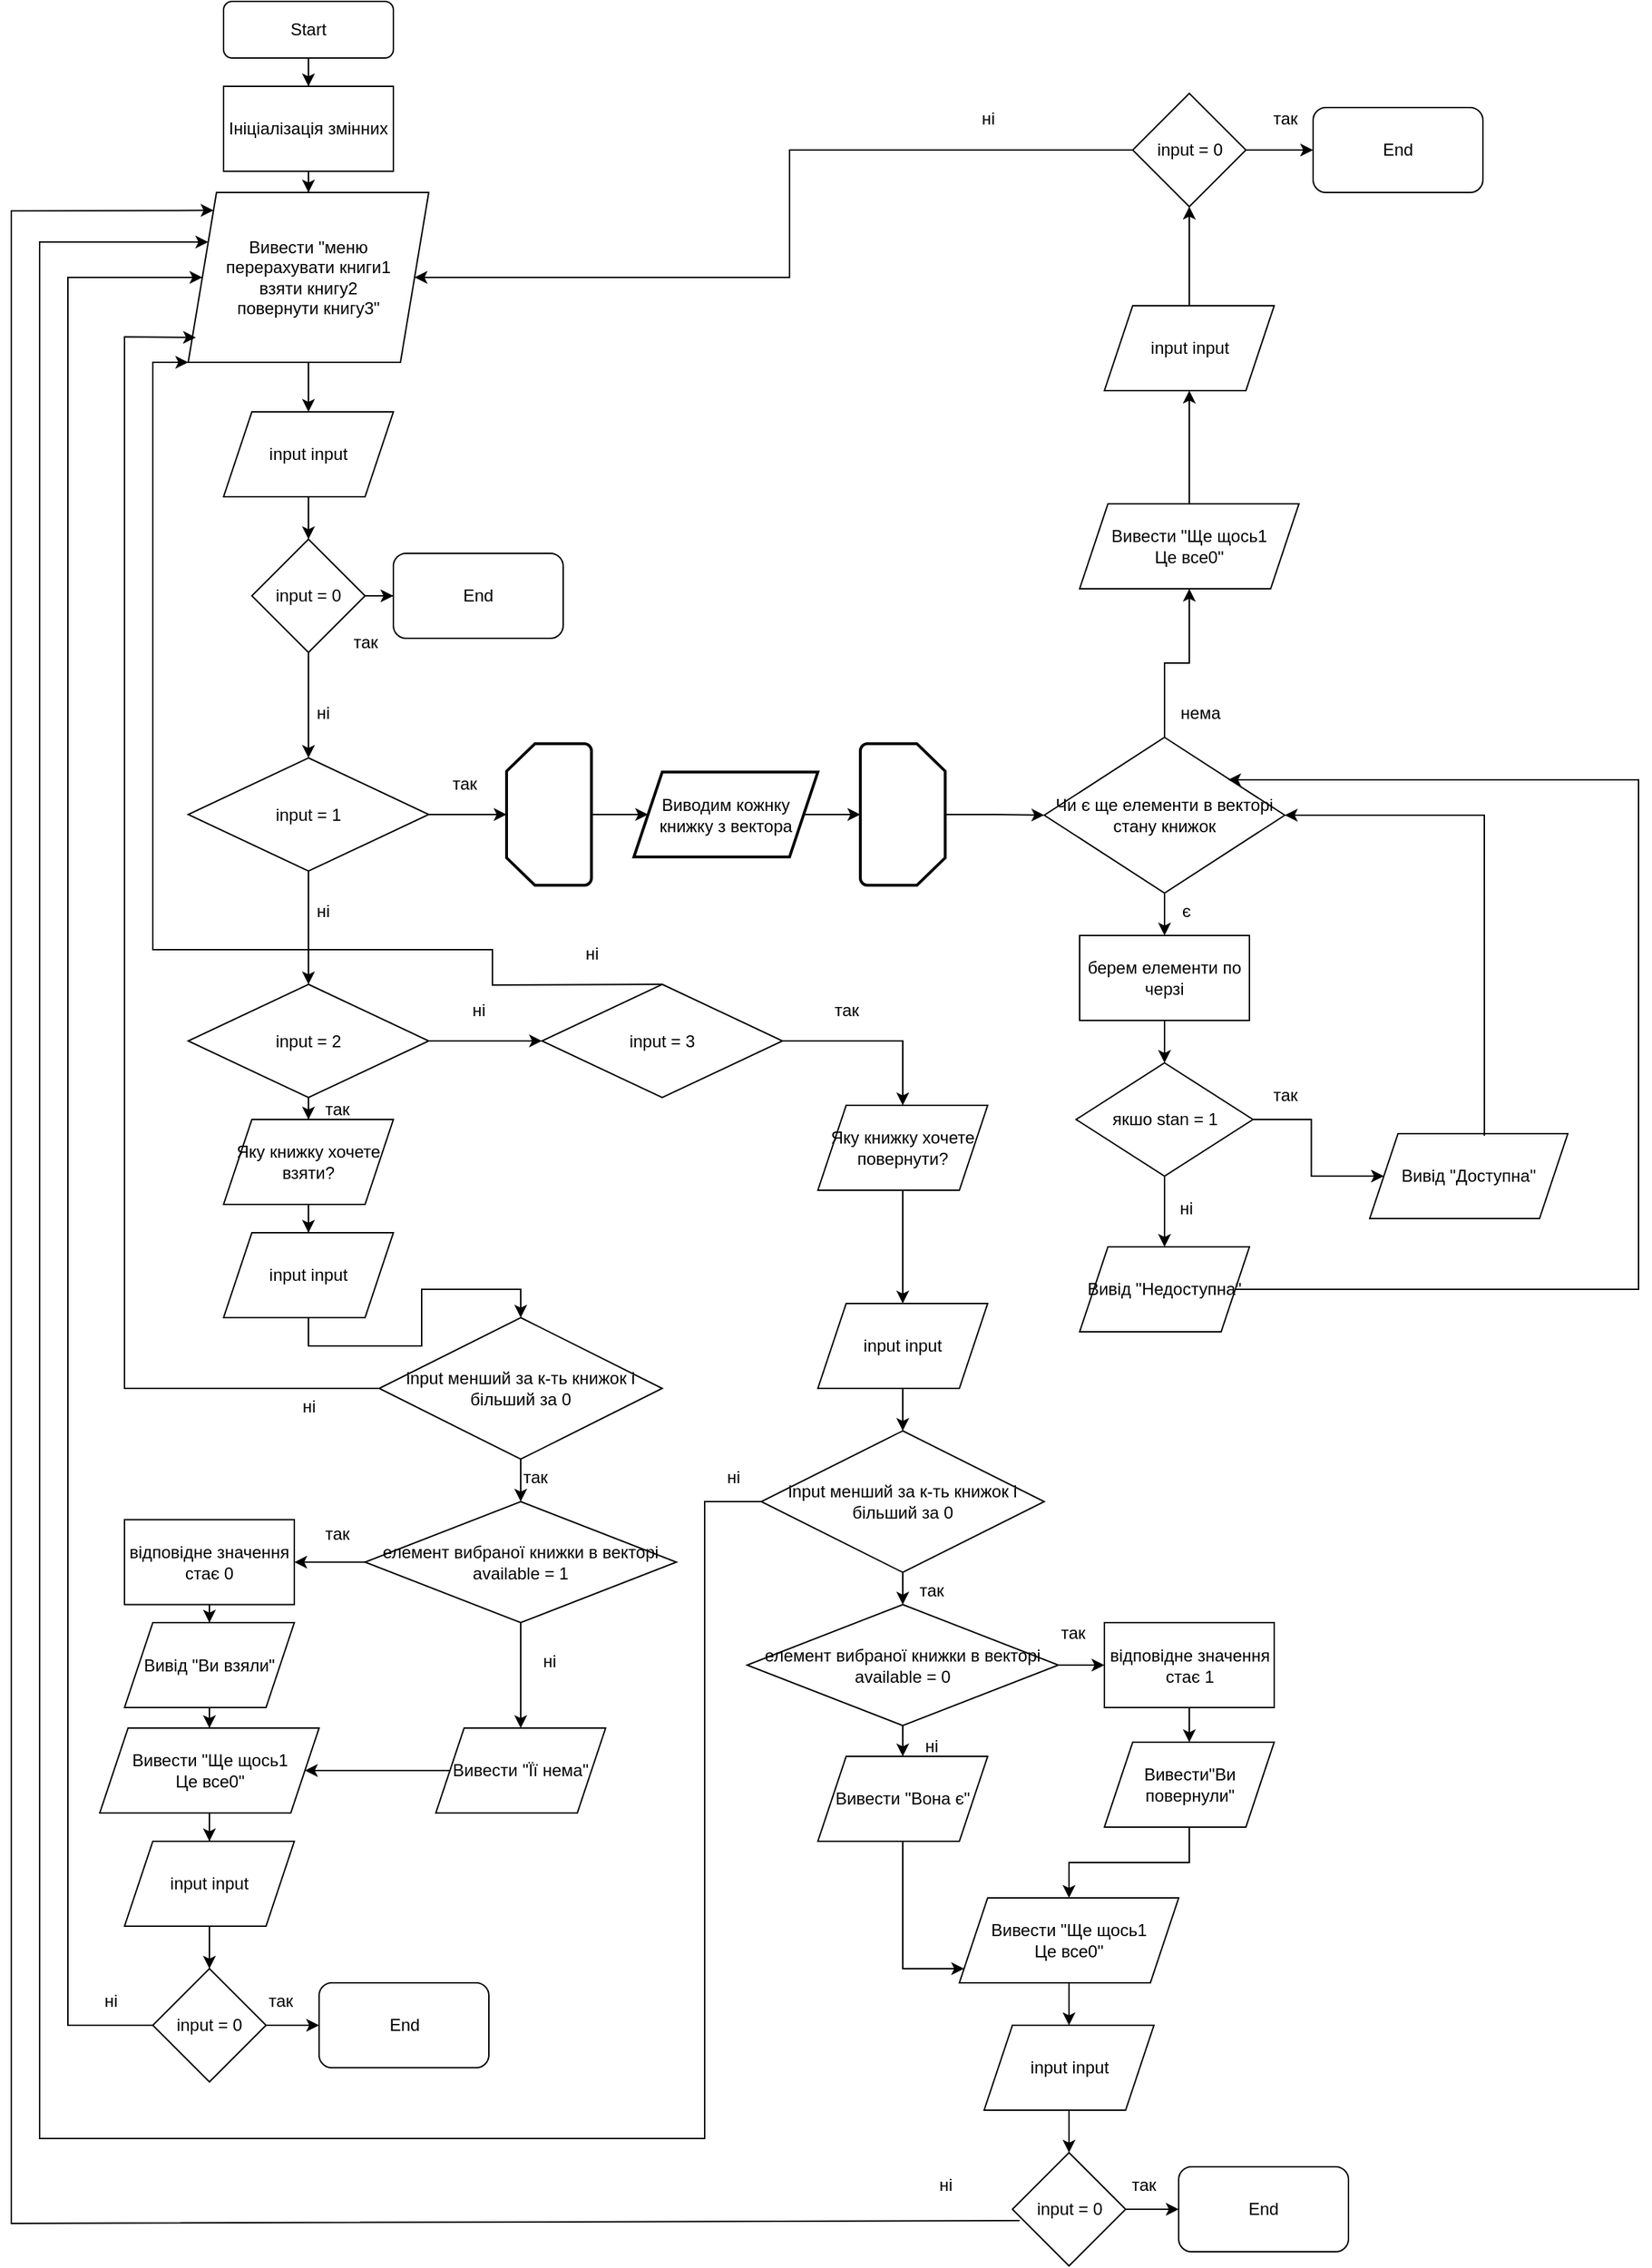 <mxfile version="24.8.4">
  <diagram id="C5RBs43oDa-KdzZeNtuy" name="Page-1">
    <mxGraphModel grid="1" page="1" gridSize="10" guides="1" tooltips="1" connect="1" arrows="1" fold="1" pageScale="1" pageWidth="827" pageHeight="1169" math="0" shadow="0">
      <root>
        <mxCell id="WIyWlLk6GJQsqaUBKTNV-0" />
        <mxCell id="WIyWlLk6GJQsqaUBKTNV-1" parent="WIyWlLk6GJQsqaUBKTNV-0" />
        <mxCell id="yGCAVBuVMgSOWf0xFFWr-3" value="" style="edgeStyle=orthogonalEdgeStyle;rounded=0;orthogonalLoop=1;jettySize=auto;html=1;" edge="1" parent="WIyWlLk6GJQsqaUBKTNV-1" source="WIyWlLk6GJQsqaUBKTNV-3" target="yGCAVBuVMgSOWf0xFFWr-2">
          <mxGeometry relative="1" as="geometry" />
        </mxCell>
        <mxCell id="WIyWlLk6GJQsqaUBKTNV-3" value="Start" style="rounded=1;whiteSpace=wrap;html=1;fontSize=12;glass=0;strokeWidth=1;shadow=0;" vertex="1" parent="WIyWlLk6GJQsqaUBKTNV-1">
          <mxGeometry x="160" y="50" width="120" height="40" as="geometry" />
        </mxCell>
        <mxCell id="CpwfoVYLvaRZfqh_51Mm-39" value="" style="edgeStyle=orthogonalEdgeStyle;rounded=0;orthogonalLoop=1;jettySize=auto;html=1;" edge="1" parent="WIyWlLk6GJQsqaUBKTNV-1" source="yGCAVBuVMgSOWf0xFFWr-2" target="CpwfoVYLvaRZfqh_51Mm-0">
          <mxGeometry relative="1" as="geometry" />
        </mxCell>
        <mxCell id="yGCAVBuVMgSOWf0xFFWr-2" value="Ініціалізація змінних" style="rounded=0;whiteSpace=wrap;html=1;" vertex="1" parent="WIyWlLk6GJQsqaUBKTNV-1">
          <mxGeometry x="160" y="110" width="120" height="60" as="geometry" />
        </mxCell>
        <mxCell id="yGCAVBuVMgSOWf0xFFWr-7" value="" style="edgeStyle=orthogonalEdgeStyle;rounded=0;orthogonalLoop=1;jettySize=auto;html=1;" edge="1" parent="WIyWlLk6GJQsqaUBKTNV-1" source="yGCAVBuVMgSOWf0xFFWr-4" target="yGCAVBuVMgSOWf0xFFWr-6">
          <mxGeometry relative="1" as="geometry" />
        </mxCell>
        <mxCell id="CpwfoVYLvaRZfqh_51Mm-38" value="" style="edgeStyle=orthogonalEdgeStyle;rounded=0;orthogonalLoop=1;jettySize=auto;html=1;" edge="1" parent="WIyWlLk6GJQsqaUBKTNV-1" source="yGCAVBuVMgSOWf0xFFWr-4" target="CpwfoVYLvaRZfqh_51Mm-2">
          <mxGeometry relative="1" as="geometry" />
        </mxCell>
        <mxCell id="yGCAVBuVMgSOWf0xFFWr-4" value="input = 0" style="rhombus;whiteSpace=wrap;html=1;rounded=0;" vertex="1" parent="WIyWlLk6GJQsqaUBKTNV-1">
          <mxGeometry x="180" y="430" width="80" height="80" as="geometry" />
        </mxCell>
        <mxCell id="yGCAVBuVMgSOWf0xFFWr-6" value="End" style="rounded=1;whiteSpace=wrap;html=1;" vertex="1" parent="WIyWlLk6GJQsqaUBKTNV-1">
          <mxGeometry x="280" y="440" width="120" height="60" as="geometry" />
        </mxCell>
        <mxCell id="CpwfoVYLvaRZfqh_51Mm-40" value="" style="edgeStyle=orthogonalEdgeStyle;rounded=0;orthogonalLoop=1;jettySize=auto;html=1;" edge="1" parent="WIyWlLk6GJQsqaUBKTNV-1" source="CpwfoVYLvaRZfqh_51Mm-0" target="CpwfoVYLvaRZfqh_51Mm-27">
          <mxGeometry relative="1" as="geometry" />
        </mxCell>
        <mxCell id="CpwfoVYLvaRZfqh_51Mm-0" value="Вивести &quot;меню&lt;div&gt;перерахувати книги1&lt;/div&gt;&lt;div&gt;взяти книгу2&lt;/div&gt;&lt;div&gt;повернути книгу3&quot;&lt;/div&gt;" style="shape=parallelogram;perimeter=parallelogramPerimeter;whiteSpace=wrap;html=1;fixedSize=1;rounded=0;" vertex="1" parent="WIyWlLk6GJQsqaUBKTNV-1">
          <mxGeometry x="135" y="185" width="170" height="120" as="geometry" />
        </mxCell>
        <mxCell id="CpwfoVYLvaRZfqh_51Mm-5" value="" style="edgeStyle=orthogonalEdgeStyle;rounded=0;orthogonalLoop=1;jettySize=auto;html=1;" edge="1" parent="WIyWlLk6GJQsqaUBKTNV-1" source="CpwfoVYLvaRZfqh_51Mm-2" target="CpwfoVYLvaRZfqh_51Mm-4">
          <mxGeometry relative="1" as="geometry" />
        </mxCell>
        <mxCell id="CpwfoVYLvaRZfqh_51Mm-43" value="" style="edgeStyle=orthogonalEdgeStyle;rounded=0;orthogonalLoop=1;jettySize=auto;html=1;" edge="1" parent="WIyWlLk6GJQsqaUBKTNV-1" source="CpwfoVYLvaRZfqh_51Mm-2" target="CpwfoVYLvaRZfqh_51Mm-42">
          <mxGeometry relative="1" as="geometry" />
        </mxCell>
        <mxCell id="CpwfoVYLvaRZfqh_51Mm-2" value="input = 1" style="rhombus;whiteSpace=wrap;html=1;rounded=0;" vertex="1" parent="WIyWlLk6GJQsqaUBKTNV-1">
          <mxGeometry x="135" y="584.5" width="170" height="80" as="geometry" />
        </mxCell>
        <mxCell id="CpwfoVYLvaRZfqh_51Mm-7" value="" style="edgeStyle=orthogonalEdgeStyle;rounded=0;orthogonalLoop=1;jettySize=auto;html=1;" edge="1" parent="WIyWlLk6GJQsqaUBKTNV-1" source="CpwfoVYLvaRZfqh_51Mm-4" target="CpwfoVYLvaRZfqh_51Mm-6">
          <mxGeometry relative="1" as="geometry" />
        </mxCell>
        <mxCell id="CpwfoVYLvaRZfqh_51Mm-4" value="" style="strokeWidth=2;html=1;shape=mxgraph.flowchart.loop_limit;whiteSpace=wrap;rotation=-90;" vertex="1" parent="WIyWlLk6GJQsqaUBKTNV-1">
          <mxGeometry x="340" y="594.5" width="100" height="60" as="geometry" />
        </mxCell>
        <mxCell id="CpwfoVYLvaRZfqh_51Mm-9" value="" style="edgeStyle=orthogonalEdgeStyle;rounded=0;orthogonalLoop=1;jettySize=auto;html=1;" edge="1" parent="WIyWlLk6GJQsqaUBKTNV-1" source="CpwfoVYLvaRZfqh_51Mm-6" target="CpwfoVYLvaRZfqh_51Mm-8">
          <mxGeometry relative="1" as="geometry" />
        </mxCell>
        <mxCell id="CpwfoVYLvaRZfqh_51Mm-6" value="Виводим кожнку книжку з вектора" style="shape=parallelogram;perimeter=parallelogramPerimeter;whiteSpace=wrap;html=1;fixedSize=1;strokeWidth=2;" vertex="1" parent="WIyWlLk6GJQsqaUBKTNV-1">
          <mxGeometry x="450" y="594.5" width="130" height="60" as="geometry" />
        </mxCell>
        <mxCell id="CpwfoVYLvaRZfqh_51Mm-11" value="" style="edgeStyle=orthogonalEdgeStyle;rounded=0;orthogonalLoop=1;jettySize=auto;html=1;" edge="1" parent="WIyWlLk6GJQsqaUBKTNV-1" source="CpwfoVYLvaRZfqh_51Mm-8" target="CpwfoVYLvaRZfqh_51Mm-10">
          <mxGeometry relative="1" as="geometry" />
        </mxCell>
        <mxCell id="CpwfoVYLvaRZfqh_51Mm-8" value="" style="strokeWidth=2;html=1;shape=mxgraph.flowchart.loop_limit;whiteSpace=wrap;rotation=90;" vertex="1" parent="WIyWlLk6GJQsqaUBKTNV-1">
          <mxGeometry x="590" y="594.5" width="100" height="60" as="geometry" />
        </mxCell>
        <mxCell id="CpwfoVYLvaRZfqh_51Mm-13" value="" style="edgeStyle=orthogonalEdgeStyle;rounded=0;orthogonalLoop=1;jettySize=auto;html=1;" edge="1" parent="WIyWlLk6GJQsqaUBKTNV-1" source="CpwfoVYLvaRZfqh_51Mm-10" target="CpwfoVYLvaRZfqh_51Mm-12">
          <mxGeometry relative="1" as="geometry" />
        </mxCell>
        <mxCell id="CpwfoVYLvaRZfqh_51Mm-23" value="" style="edgeStyle=orthogonalEdgeStyle;rounded=0;orthogonalLoop=1;jettySize=auto;html=1;" edge="1" parent="WIyWlLk6GJQsqaUBKTNV-1" source="CpwfoVYLvaRZfqh_51Mm-10" target="CpwfoVYLvaRZfqh_51Mm-22">
          <mxGeometry relative="1" as="geometry" />
        </mxCell>
        <mxCell id="CpwfoVYLvaRZfqh_51Mm-10" value="Чи є ще елементи в векторі стану книжок" style="rhombus;whiteSpace=wrap;html=1;" vertex="1" parent="WIyWlLk6GJQsqaUBKTNV-1">
          <mxGeometry x="740" y="570" width="170" height="110" as="geometry" />
        </mxCell>
        <mxCell id="CpwfoVYLvaRZfqh_51Mm-15" value="" style="edgeStyle=orthogonalEdgeStyle;rounded=0;orthogonalLoop=1;jettySize=auto;html=1;" edge="1" parent="WIyWlLk6GJQsqaUBKTNV-1" source="CpwfoVYLvaRZfqh_51Mm-12" target="CpwfoVYLvaRZfqh_51Mm-14">
          <mxGeometry relative="1" as="geometry" />
        </mxCell>
        <mxCell id="CpwfoVYLvaRZfqh_51Mm-12" value="берем елементи по черзі" style="rounded=0;whiteSpace=wrap;html=1;" vertex="1" parent="WIyWlLk6GJQsqaUBKTNV-1">
          <mxGeometry x="765" y="710" width="120" height="60" as="geometry" />
        </mxCell>
        <mxCell id="CpwfoVYLvaRZfqh_51Mm-17" value="" style="edgeStyle=orthogonalEdgeStyle;rounded=0;orthogonalLoop=1;jettySize=auto;html=1;" edge="1" parent="WIyWlLk6GJQsqaUBKTNV-1" source="CpwfoVYLvaRZfqh_51Mm-14" target="CpwfoVYLvaRZfqh_51Mm-16">
          <mxGeometry relative="1" as="geometry" />
        </mxCell>
        <mxCell id="CpwfoVYLvaRZfqh_51Mm-19" value="" style="edgeStyle=orthogonalEdgeStyle;rounded=0;orthogonalLoop=1;jettySize=auto;html=1;" edge="1" parent="WIyWlLk6GJQsqaUBKTNV-1" source="CpwfoVYLvaRZfqh_51Mm-14" target="CpwfoVYLvaRZfqh_51Mm-18">
          <mxGeometry relative="1" as="geometry" />
        </mxCell>
        <mxCell id="CpwfoVYLvaRZfqh_51Mm-14" value="якшо stan = 1" style="rhombus;whiteSpace=wrap;html=1;rounded=0;" vertex="1" parent="WIyWlLk6GJQsqaUBKTNV-1">
          <mxGeometry x="762.5" y="800" width="125" height="80" as="geometry" />
        </mxCell>
        <mxCell id="CpwfoVYLvaRZfqh_51Mm-16" value="Вивід &quot;Доступна&quot;" style="shape=parallelogram;perimeter=parallelogramPerimeter;whiteSpace=wrap;html=1;fixedSize=1;rounded=0;" vertex="1" parent="WIyWlLk6GJQsqaUBKTNV-1">
          <mxGeometry x="970" y="850" width="140" height="60" as="geometry" />
        </mxCell>
        <mxCell id="CpwfoVYLvaRZfqh_51Mm-18" value="Вивід &quot;Недоступна&quot;" style="shape=parallelogram;perimeter=parallelogramPerimeter;whiteSpace=wrap;html=1;fixedSize=1;rounded=0;" vertex="1" parent="WIyWlLk6GJQsqaUBKTNV-1">
          <mxGeometry x="765" y="930" width="120" height="60" as="geometry" />
        </mxCell>
        <mxCell id="CpwfoVYLvaRZfqh_51Mm-20" value="" style="endArrow=classic;html=1;rounded=0;exitX=0.579;exitY=0.025;exitDx=0;exitDy=0;exitPerimeter=0;" edge="1" parent="WIyWlLk6GJQsqaUBKTNV-1" source="CpwfoVYLvaRZfqh_51Mm-16" target="CpwfoVYLvaRZfqh_51Mm-10">
          <mxGeometry width="50" height="50" relative="1" as="geometry">
            <mxPoint x="980" y="890" as="sourcePoint" />
            <mxPoint x="1030" y="840" as="targetPoint" />
            <Array as="points">
              <mxPoint x="1051" y="625" />
            </Array>
          </mxGeometry>
        </mxCell>
        <mxCell id="CpwfoVYLvaRZfqh_51Mm-21" value="" style="endArrow=classic;html=1;rounded=0;exitX=1;exitY=0.5;exitDx=0;exitDy=0;" edge="1" parent="WIyWlLk6GJQsqaUBKTNV-1" source="CpwfoVYLvaRZfqh_51Mm-18">
          <mxGeometry width="50" height="50" relative="1" as="geometry">
            <mxPoint x="980" y="890" as="sourcePoint" />
            <mxPoint x="870" y="600" as="targetPoint" />
            <Array as="points">
              <mxPoint x="1160" y="960" />
              <mxPoint x="1160" y="600" />
            </Array>
          </mxGeometry>
        </mxCell>
        <mxCell id="CpwfoVYLvaRZfqh_51Mm-25" value="" style="edgeStyle=orthogonalEdgeStyle;rounded=0;orthogonalLoop=1;jettySize=auto;html=1;" edge="1" parent="WIyWlLk6GJQsqaUBKTNV-1" source="CpwfoVYLvaRZfqh_51Mm-22" target="CpwfoVYLvaRZfqh_51Mm-24">
          <mxGeometry relative="1" as="geometry" />
        </mxCell>
        <mxCell id="CpwfoVYLvaRZfqh_51Mm-22" value="Вивести &quot;Ще щось1&lt;div&gt;Це все0&quot;&lt;/div&gt;" style="shape=parallelogram;perimeter=parallelogramPerimeter;whiteSpace=wrap;html=1;fixedSize=1;" vertex="1" parent="WIyWlLk6GJQsqaUBKTNV-1">
          <mxGeometry x="765" y="405" width="155" height="60" as="geometry" />
        </mxCell>
        <mxCell id="CpwfoVYLvaRZfqh_51Mm-31" value="" style="edgeStyle=orthogonalEdgeStyle;rounded=0;orthogonalLoop=1;jettySize=auto;html=1;" edge="1" parent="WIyWlLk6GJQsqaUBKTNV-1" source="CpwfoVYLvaRZfqh_51Mm-24" target="CpwfoVYLvaRZfqh_51Mm-30">
          <mxGeometry relative="1" as="geometry" />
        </mxCell>
        <mxCell id="CpwfoVYLvaRZfqh_51Mm-24" value="input input" style="shape=parallelogram;perimeter=parallelogramPerimeter;whiteSpace=wrap;html=1;fixedSize=1;" vertex="1" parent="WIyWlLk6GJQsqaUBKTNV-1">
          <mxGeometry x="782.5" y="265" width="120" height="60" as="geometry" />
        </mxCell>
        <mxCell id="CpwfoVYLvaRZfqh_51Mm-41" value="" style="edgeStyle=orthogonalEdgeStyle;rounded=0;orthogonalLoop=1;jettySize=auto;html=1;" edge="1" parent="WIyWlLk6GJQsqaUBKTNV-1" source="CpwfoVYLvaRZfqh_51Mm-27" target="yGCAVBuVMgSOWf0xFFWr-4">
          <mxGeometry relative="1" as="geometry" />
        </mxCell>
        <mxCell id="CpwfoVYLvaRZfqh_51Mm-27" value="input input" style="shape=parallelogram;perimeter=parallelogramPerimeter;whiteSpace=wrap;html=1;fixedSize=1;" vertex="1" parent="WIyWlLk6GJQsqaUBKTNV-1">
          <mxGeometry x="160" y="340" width="120" height="60" as="geometry" />
        </mxCell>
        <mxCell id="CpwfoVYLvaRZfqh_51Mm-33" value="" style="edgeStyle=orthogonalEdgeStyle;rounded=0;orthogonalLoop=1;jettySize=auto;html=1;" edge="1" parent="WIyWlLk6GJQsqaUBKTNV-1" source="CpwfoVYLvaRZfqh_51Mm-30" target="CpwfoVYLvaRZfqh_51Mm-32">
          <mxGeometry relative="1" as="geometry" />
        </mxCell>
        <mxCell id="CpwfoVYLvaRZfqh_51Mm-30" value="input = 0" style="rhombus;whiteSpace=wrap;html=1;" vertex="1" parent="WIyWlLk6GJQsqaUBKTNV-1">
          <mxGeometry x="802.5" y="115" width="80" height="80" as="geometry" />
        </mxCell>
        <mxCell id="CpwfoVYLvaRZfqh_51Mm-32" value="End" style="rounded=1;whiteSpace=wrap;html=1;" vertex="1" parent="WIyWlLk6GJQsqaUBKTNV-1">
          <mxGeometry x="930" y="125" width="120" height="60" as="geometry" />
        </mxCell>
        <mxCell id="CpwfoVYLvaRZfqh_51Mm-35" value="" style="endArrow=classic;html=1;rounded=0;exitX=0;exitY=0.5;exitDx=0;exitDy=0;entryX=1;entryY=0.5;entryDx=0;entryDy=0;" edge="1" parent="WIyWlLk6GJQsqaUBKTNV-1" source="CpwfoVYLvaRZfqh_51Mm-30" target="CpwfoVYLvaRZfqh_51Mm-0">
          <mxGeometry width="50" height="50" relative="1" as="geometry">
            <mxPoint x="730" y="490" as="sourcePoint" />
            <mxPoint x="530" y="200" as="targetPoint" />
            <Array as="points">
              <mxPoint x="560" y="155" />
              <mxPoint x="560" y="245" />
            </Array>
          </mxGeometry>
        </mxCell>
        <mxCell id="Ew4NHCNDaX-44Y-CwnK3-21" value="" style="edgeStyle=orthogonalEdgeStyle;rounded=0;orthogonalLoop=1;jettySize=auto;html=1;" edge="1" parent="WIyWlLk6GJQsqaUBKTNV-1" source="CpwfoVYLvaRZfqh_51Mm-42" target="Ew4NHCNDaX-44Y-CwnK3-20">
          <mxGeometry relative="1" as="geometry" />
        </mxCell>
        <mxCell id="Ew4NHCNDaX-44Y-CwnK3-24" value="" style="edgeStyle=orthogonalEdgeStyle;rounded=0;orthogonalLoop=1;jettySize=auto;html=1;" edge="1" parent="WIyWlLk6GJQsqaUBKTNV-1" source="CpwfoVYLvaRZfqh_51Mm-42" target="Ew4NHCNDaX-44Y-CwnK3-23">
          <mxGeometry relative="1" as="geometry" />
        </mxCell>
        <mxCell id="CpwfoVYLvaRZfqh_51Mm-42" value="input = 2" style="rhombus;whiteSpace=wrap;html=1;rounded=0;" vertex="1" parent="WIyWlLk6GJQsqaUBKTNV-1">
          <mxGeometry x="135" y="744.5" width="170" height="80" as="geometry" />
        </mxCell>
        <mxCell id="CpwfoVYLvaRZfqh_51Mm-49" value="" style="edgeStyle=orthogonalEdgeStyle;rounded=0;orthogonalLoop=1;jettySize=auto;html=1;" edge="1" parent="WIyWlLk6GJQsqaUBKTNV-1" source="CpwfoVYLvaRZfqh_51Mm-46" target="CpwfoVYLvaRZfqh_51Mm-48">
          <mxGeometry relative="1" as="geometry" />
        </mxCell>
        <mxCell id="CpwfoVYLvaRZfqh_51Mm-46" value="input input" style="shape=parallelogram;perimeter=parallelogramPerimeter;whiteSpace=wrap;html=1;fixedSize=1;rounded=0;" vertex="1" parent="WIyWlLk6GJQsqaUBKTNV-1">
          <mxGeometry x="160" y="920" width="120" height="60" as="geometry" />
        </mxCell>
        <mxCell id="CpwfoVYLvaRZfqh_51Mm-55" value="" style="edgeStyle=orthogonalEdgeStyle;rounded=0;orthogonalLoop=1;jettySize=auto;html=1;" edge="1" parent="WIyWlLk6GJQsqaUBKTNV-1" source="CpwfoVYLvaRZfqh_51Mm-48" target="CpwfoVYLvaRZfqh_51Mm-54">
          <mxGeometry relative="1" as="geometry" />
        </mxCell>
        <mxCell id="CpwfoVYLvaRZfqh_51Mm-48" value="input менший за к-ть книжок і більший за 0" style="rhombus;whiteSpace=wrap;html=1;rounded=0;" vertex="1" parent="WIyWlLk6GJQsqaUBKTNV-1">
          <mxGeometry x="270" y="980" width="200" height="100" as="geometry" />
        </mxCell>
        <mxCell id="Ew4NHCNDaX-44Y-CwnK3-14" value="" style="edgeStyle=orthogonalEdgeStyle;rounded=0;orthogonalLoop=1;jettySize=auto;html=1;" edge="1" parent="WIyWlLk6GJQsqaUBKTNV-1" source="CpwfoVYLvaRZfqh_51Mm-54" target="Ew4NHCNDaX-44Y-CwnK3-2">
          <mxGeometry relative="1" as="geometry" />
        </mxCell>
        <mxCell id="Ew4NHCNDaX-44Y-CwnK3-18" value="" style="edgeStyle=orthogonalEdgeStyle;rounded=0;orthogonalLoop=1;jettySize=auto;html=1;" edge="1" parent="WIyWlLk6GJQsqaUBKTNV-1" source="CpwfoVYLvaRZfqh_51Mm-54" target="Ew4NHCNDaX-44Y-CwnK3-17">
          <mxGeometry relative="1" as="geometry" />
        </mxCell>
        <mxCell id="CpwfoVYLvaRZfqh_51Mm-54" value="елемент вибраної книжки в векторі available = 1" style="rhombus;whiteSpace=wrap;html=1;rounded=0;" vertex="1" parent="WIyWlLk6GJQsqaUBKTNV-1">
          <mxGeometry x="260" y="1110" width="220" height="85.5" as="geometry" />
        </mxCell>
        <mxCell id="Ew4NHCNDaX-44Y-CwnK3-0" value="" style="endArrow=classic;html=1;rounded=0;exitX=0;exitY=0.5;exitDx=0;exitDy=0;entryX=0.032;entryY=0.854;entryDx=0;entryDy=0;entryPerimeter=0;" edge="1" parent="WIyWlLk6GJQsqaUBKTNV-1" source="CpwfoVYLvaRZfqh_51Mm-48" target="CpwfoVYLvaRZfqh_51Mm-0">
          <mxGeometry width="50" height="50" relative="1" as="geometry">
            <mxPoint x="340" y="830" as="sourcePoint" />
            <mxPoint x="390" y="780" as="targetPoint" />
            <Array as="points">
              <mxPoint x="90" y="1030" />
              <mxPoint x="90" y="287" />
            </Array>
          </mxGeometry>
        </mxCell>
        <mxCell id="Ew4NHCNDaX-44Y-CwnK3-4" value="" style="edgeStyle=orthogonalEdgeStyle;rounded=0;orthogonalLoop=1;jettySize=auto;html=1;" edge="1" parent="WIyWlLk6GJQsqaUBKTNV-1" source="Ew4NHCNDaX-44Y-CwnK3-2" target="Ew4NHCNDaX-44Y-CwnK3-3">
          <mxGeometry relative="1" as="geometry" />
        </mxCell>
        <mxCell id="Ew4NHCNDaX-44Y-CwnK3-2" value="відповідне значення стає 0" style="rounded=0;whiteSpace=wrap;html=1;" vertex="1" parent="WIyWlLk6GJQsqaUBKTNV-1">
          <mxGeometry x="90" y="1122.75" width="120" height="60" as="geometry" />
        </mxCell>
        <mxCell id="Ew4NHCNDaX-44Y-CwnK3-13" value="" style="edgeStyle=orthogonalEdgeStyle;rounded=0;orthogonalLoop=1;jettySize=auto;html=1;" edge="1" parent="WIyWlLk6GJQsqaUBKTNV-1" source="Ew4NHCNDaX-44Y-CwnK3-3" target="Ew4NHCNDaX-44Y-CwnK3-7">
          <mxGeometry relative="1" as="geometry" />
        </mxCell>
        <mxCell id="Ew4NHCNDaX-44Y-CwnK3-3" value="Вивід &quot;Ви взяли&quot;" style="shape=parallelogram;perimeter=parallelogramPerimeter;whiteSpace=wrap;html=1;fixedSize=1;rounded=0;" vertex="1" parent="WIyWlLk6GJQsqaUBKTNV-1">
          <mxGeometry x="90" y="1195.5" width="120" height="60" as="geometry" />
        </mxCell>
        <mxCell id="Ew4NHCNDaX-44Y-CwnK3-6" value="" style="edgeStyle=orthogonalEdgeStyle;rounded=0;orthogonalLoop=1;jettySize=auto;html=1;" edge="1" parent="WIyWlLk6GJQsqaUBKTNV-1" source="Ew4NHCNDaX-44Y-CwnK3-7" target="Ew4NHCNDaX-44Y-CwnK3-9">
          <mxGeometry relative="1" as="geometry" />
        </mxCell>
        <mxCell id="Ew4NHCNDaX-44Y-CwnK3-7" value="Вивести &quot;Ще щось1&lt;div&gt;Це все0&quot;&lt;/div&gt;" style="shape=parallelogram;perimeter=parallelogramPerimeter;whiteSpace=wrap;html=1;fixedSize=1;" vertex="1" parent="WIyWlLk6GJQsqaUBKTNV-1">
          <mxGeometry x="72.5" y="1270" width="155" height="60" as="geometry" />
        </mxCell>
        <mxCell id="Ew4NHCNDaX-44Y-CwnK3-8" value="" style="edgeStyle=orthogonalEdgeStyle;rounded=0;orthogonalLoop=1;jettySize=auto;html=1;" edge="1" parent="WIyWlLk6GJQsqaUBKTNV-1" source="Ew4NHCNDaX-44Y-CwnK3-9" target="Ew4NHCNDaX-44Y-CwnK3-11">
          <mxGeometry relative="1" as="geometry" />
        </mxCell>
        <mxCell id="Ew4NHCNDaX-44Y-CwnK3-9" value="input input" style="shape=parallelogram;perimeter=parallelogramPerimeter;whiteSpace=wrap;html=1;fixedSize=1;" vertex="1" parent="WIyWlLk6GJQsqaUBKTNV-1">
          <mxGeometry x="90" y="1350" width="120" height="60" as="geometry" />
        </mxCell>
        <mxCell id="Ew4NHCNDaX-44Y-CwnK3-10" value="" style="edgeStyle=orthogonalEdgeStyle;rounded=0;orthogonalLoop=1;jettySize=auto;html=1;" edge="1" parent="WIyWlLk6GJQsqaUBKTNV-1" source="Ew4NHCNDaX-44Y-CwnK3-11" target="Ew4NHCNDaX-44Y-CwnK3-12">
          <mxGeometry relative="1" as="geometry" />
        </mxCell>
        <mxCell id="Ew4NHCNDaX-44Y-CwnK3-11" value="input = 0" style="rhombus;whiteSpace=wrap;html=1;" vertex="1" parent="WIyWlLk6GJQsqaUBKTNV-1">
          <mxGeometry x="110" y="1440" width="80" height="80" as="geometry" />
        </mxCell>
        <mxCell id="Ew4NHCNDaX-44Y-CwnK3-12" value="End" style="rounded=1;whiteSpace=wrap;html=1;" vertex="1" parent="WIyWlLk6GJQsqaUBKTNV-1">
          <mxGeometry x="227.5" y="1450" width="120" height="60" as="geometry" />
        </mxCell>
        <mxCell id="Ew4NHCNDaX-44Y-CwnK3-15" value="" style="endArrow=classic;html=1;rounded=0;exitX=0;exitY=0.5;exitDx=0;exitDy=0;entryX=0;entryY=0.5;entryDx=0;entryDy=0;" edge="1" parent="WIyWlLk6GJQsqaUBKTNV-1" source="Ew4NHCNDaX-44Y-CwnK3-11" target="CpwfoVYLvaRZfqh_51Mm-0">
          <mxGeometry width="50" height="50" relative="1" as="geometry">
            <mxPoint x="200" y="1100" as="sourcePoint" />
            <mxPoint x="250" y="1050" as="targetPoint" />
            <Array as="points">
              <mxPoint x="50" y="1480" />
              <mxPoint x="50" y="245" />
            </Array>
          </mxGeometry>
        </mxCell>
        <mxCell id="Ew4NHCNDaX-44Y-CwnK3-19" value="" style="edgeStyle=orthogonalEdgeStyle;rounded=0;orthogonalLoop=1;jettySize=auto;html=1;" edge="1" parent="WIyWlLk6GJQsqaUBKTNV-1" source="Ew4NHCNDaX-44Y-CwnK3-17" target="Ew4NHCNDaX-44Y-CwnK3-7">
          <mxGeometry relative="1" as="geometry" />
        </mxCell>
        <mxCell id="Ew4NHCNDaX-44Y-CwnK3-17" value="Вивести &quot;Її нема&quot;" style="shape=parallelogram;perimeter=parallelogramPerimeter;whiteSpace=wrap;html=1;fixedSize=1;rounded=0;" vertex="1" parent="WIyWlLk6GJQsqaUBKTNV-1">
          <mxGeometry x="310" y="1270" width="120" height="60" as="geometry" />
        </mxCell>
        <mxCell id="Ew4NHCNDaX-44Y-CwnK3-27" value="" style="edgeStyle=orthogonalEdgeStyle;rounded=0;orthogonalLoop=1;jettySize=auto;html=1;" edge="1" parent="WIyWlLk6GJQsqaUBKTNV-1" source="Ew4NHCNDaX-44Y-CwnK3-20" target="Ew4NHCNDaX-44Y-CwnK3-26">
          <mxGeometry relative="1" as="geometry" />
        </mxCell>
        <mxCell id="Ew4NHCNDaX-44Y-CwnK3-20" value="input = 3" style="rhombus;whiteSpace=wrap;html=1;rounded=0;" vertex="1" parent="WIyWlLk6GJQsqaUBKTNV-1">
          <mxGeometry x="385" y="744.5" width="170" height="80" as="geometry" />
        </mxCell>
        <mxCell id="Ew4NHCNDaX-44Y-CwnK3-25" value="" style="edgeStyle=orthogonalEdgeStyle;rounded=0;orthogonalLoop=1;jettySize=auto;html=1;" edge="1" parent="WIyWlLk6GJQsqaUBKTNV-1" source="Ew4NHCNDaX-44Y-CwnK3-23" target="CpwfoVYLvaRZfqh_51Mm-46">
          <mxGeometry relative="1" as="geometry" />
        </mxCell>
        <mxCell id="Ew4NHCNDaX-44Y-CwnK3-23" value="Яку книжку хочете взяти?" style="shape=parallelogram;perimeter=parallelogramPerimeter;whiteSpace=wrap;html=1;fixedSize=1;rounded=0;" vertex="1" parent="WIyWlLk6GJQsqaUBKTNV-1">
          <mxGeometry x="160" y="840" width="120" height="60" as="geometry" />
        </mxCell>
        <mxCell id="Ew4NHCNDaX-44Y-CwnK3-29" value="" style="edgeStyle=orthogonalEdgeStyle;rounded=0;orthogonalLoop=1;jettySize=auto;html=1;" edge="1" parent="WIyWlLk6GJQsqaUBKTNV-1" source="Ew4NHCNDaX-44Y-CwnK3-26" target="Ew4NHCNDaX-44Y-CwnK3-28">
          <mxGeometry relative="1" as="geometry" />
        </mxCell>
        <mxCell id="Ew4NHCNDaX-44Y-CwnK3-26" value="Яку книжку хочете повернути?" style="shape=parallelogram;perimeter=parallelogramPerimeter;whiteSpace=wrap;html=1;fixedSize=1;rounded=0;" vertex="1" parent="WIyWlLk6GJQsqaUBKTNV-1">
          <mxGeometry x="580" y="830" width="120" height="60" as="geometry" />
        </mxCell>
        <mxCell id="Ew4NHCNDaX-44Y-CwnK3-31" value="" style="edgeStyle=orthogonalEdgeStyle;rounded=0;orthogonalLoop=1;jettySize=auto;html=1;" edge="1" parent="WIyWlLk6GJQsqaUBKTNV-1" source="Ew4NHCNDaX-44Y-CwnK3-28" target="Ew4NHCNDaX-44Y-CwnK3-30">
          <mxGeometry relative="1" as="geometry" />
        </mxCell>
        <mxCell id="Ew4NHCNDaX-44Y-CwnK3-28" value="input input" style="shape=parallelogram;perimeter=parallelogramPerimeter;whiteSpace=wrap;html=1;fixedSize=1;rounded=0;" vertex="1" parent="WIyWlLk6GJQsqaUBKTNV-1">
          <mxGeometry x="580" y="970" width="120" height="60" as="geometry" />
        </mxCell>
        <mxCell id="Ew4NHCNDaX-44Y-CwnK3-34" value="" style="edgeStyle=orthogonalEdgeStyle;rounded=0;orthogonalLoop=1;jettySize=auto;html=1;" edge="1" parent="WIyWlLk6GJQsqaUBKTNV-1" source="Ew4NHCNDaX-44Y-CwnK3-30" target="Ew4NHCNDaX-44Y-CwnK3-33">
          <mxGeometry relative="1" as="geometry" />
        </mxCell>
        <mxCell id="Ew4NHCNDaX-44Y-CwnK3-30" value="input менший за к-ть книжок і більший за 0" style="rhombus;whiteSpace=wrap;html=1;rounded=0;" vertex="1" parent="WIyWlLk6GJQsqaUBKTNV-1">
          <mxGeometry x="540" y="1060" width="200" height="100" as="geometry" />
        </mxCell>
        <mxCell id="Ew4NHCNDaX-44Y-CwnK3-37" value="" style="edgeStyle=orthogonalEdgeStyle;rounded=0;orthogonalLoop=1;jettySize=auto;html=1;" edge="1" parent="WIyWlLk6GJQsqaUBKTNV-1" source="Ew4NHCNDaX-44Y-CwnK3-33" target="Ew4NHCNDaX-44Y-CwnK3-36">
          <mxGeometry relative="1" as="geometry" />
        </mxCell>
        <mxCell id="Ew4NHCNDaX-44Y-CwnK3-41" value="" style="edgeStyle=orthogonalEdgeStyle;rounded=0;orthogonalLoop=1;jettySize=auto;html=1;" edge="1" parent="WIyWlLk6GJQsqaUBKTNV-1" source="Ew4NHCNDaX-44Y-CwnK3-33" target="Ew4NHCNDaX-44Y-CwnK3-40">
          <mxGeometry relative="1" as="geometry" />
        </mxCell>
        <mxCell id="Ew4NHCNDaX-44Y-CwnK3-33" value="елемент вибраної книжки в векторі available = 0" style="rhombus;whiteSpace=wrap;html=1;rounded=0;" vertex="1" parent="WIyWlLk6GJQsqaUBKTNV-1">
          <mxGeometry x="530" y="1182.75" width="220" height="85.5" as="geometry" />
        </mxCell>
        <mxCell id="Ew4NHCNDaX-44Y-CwnK3-39" value="" style="edgeStyle=orthogonalEdgeStyle;rounded=0;orthogonalLoop=1;jettySize=auto;html=1;" edge="1" parent="WIyWlLk6GJQsqaUBKTNV-1" source="Ew4NHCNDaX-44Y-CwnK3-36" target="Ew4NHCNDaX-44Y-CwnK3-38">
          <mxGeometry relative="1" as="geometry" />
        </mxCell>
        <mxCell id="Ew4NHCNDaX-44Y-CwnK3-36" value="відповідне значення стає 1" style="rounded=0;whiteSpace=wrap;html=1;" vertex="1" parent="WIyWlLk6GJQsqaUBKTNV-1">
          <mxGeometry x="782.5" y="1195.5" width="120" height="60" as="geometry" />
        </mxCell>
        <mxCell id="Ew4NHCNDaX-44Y-CwnK3-59" value="" style="edgeStyle=orthogonalEdgeStyle;rounded=0;orthogonalLoop=1;jettySize=auto;html=1;" edge="1" parent="WIyWlLk6GJQsqaUBKTNV-1" source="Ew4NHCNDaX-44Y-CwnK3-38" target="Ew4NHCNDaX-44Y-CwnK3-52">
          <mxGeometry relative="1" as="geometry" />
        </mxCell>
        <mxCell id="Ew4NHCNDaX-44Y-CwnK3-38" value="Вивести&quot;Ви повернули&quot;" style="shape=parallelogram;perimeter=parallelogramPerimeter;whiteSpace=wrap;html=1;fixedSize=1;rounded=0;" vertex="1" parent="WIyWlLk6GJQsqaUBKTNV-1">
          <mxGeometry x="782.5" y="1280" width="120" height="60" as="geometry" />
        </mxCell>
        <mxCell id="Ew4NHCNDaX-44Y-CwnK3-60" value="" style="edgeStyle=orthogonalEdgeStyle;rounded=0;orthogonalLoop=1;jettySize=auto;html=1;" edge="1" parent="WIyWlLk6GJQsqaUBKTNV-1" source="Ew4NHCNDaX-44Y-CwnK3-40" target="Ew4NHCNDaX-44Y-CwnK3-52">
          <mxGeometry relative="1" as="geometry">
            <Array as="points">
              <mxPoint x="640" y="1440" />
              <mxPoint x="740" y="1440" />
            </Array>
          </mxGeometry>
        </mxCell>
        <mxCell id="Ew4NHCNDaX-44Y-CwnK3-40" value="Вивести &quot;Вона є&quot;" style="shape=parallelogram;perimeter=parallelogramPerimeter;whiteSpace=wrap;html=1;fixedSize=1;rounded=0;" vertex="1" parent="WIyWlLk6GJQsqaUBKTNV-1">
          <mxGeometry x="580" y="1290" width="120" height="60" as="geometry" />
        </mxCell>
        <mxCell id="Ew4NHCNDaX-44Y-CwnK3-42" value="" style="endArrow=classic;html=1;rounded=0;exitX=0;exitY=0.5;exitDx=0;exitDy=0;entryX=0;entryY=0.25;entryDx=0;entryDy=0;" edge="1" parent="WIyWlLk6GJQsqaUBKTNV-1" source="Ew4NHCNDaX-44Y-CwnK3-30" target="CpwfoVYLvaRZfqh_51Mm-0">
          <mxGeometry width="50" height="50" relative="1" as="geometry">
            <mxPoint x="380" y="1120" as="sourcePoint" />
            <mxPoint x="430" y="1070" as="targetPoint" />
            <Array as="points">
              <mxPoint x="500" y="1110" />
              <mxPoint x="500" y="1560" />
              <mxPoint x="30" y="1560" />
              <mxPoint x="30" y="220" />
            </Array>
          </mxGeometry>
        </mxCell>
        <mxCell id="Ew4NHCNDaX-44Y-CwnK3-51" value="" style="edgeStyle=orthogonalEdgeStyle;rounded=0;orthogonalLoop=1;jettySize=auto;html=1;" edge="1" parent="WIyWlLk6GJQsqaUBKTNV-1" source="Ew4NHCNDaX-44Y-CwnK3-52" target="Ew4NHCNDaX-44Y-CwnK3-54">
          <mxGeometry relative="1" as="geometry" />
        </mxCell>
        <mxCell id="Ew4NHCNDaX-44Y-CwnK3-52" value="Вивести &quot;Ще щось1&lt;div&gt;Це все0&quot;&lt;/div&gt;" style="shape=parallelogram;perimeter=parallelogramPerimeter;whiteSpace=wrap;html=1;fixedSize=1;" vertex="1" parent="WIyWlLk6GJQsqaUBKTNV-1">
          <mxGeometry x="680" y="1390" width="155" height="60" as="geometry" />
        </mxCell>
        <mxCell id="Ew4NHCNDaX-44Y-CwnK3-53" value="" style="edgeStyle=orthogonalEdgeStyle;rounded=0;orthogonalLoop=1;jettySize=auto;html=1;" edge="1" parent="WIyWlLk6GJQsqaUBKTNV-1" source="Ew4NHCNDaX-44Y-CwnK3-54" target="Ew4NHCNDaX-44Y-CwnK3-56">
          <mxGeometry relative="1" as="geometry" />
        </mxCell>
        <mxCell id="Ew4NHCNDaX-44Y-CwnK3-54" value="input input" style="shape=parallelogram;perimeter=parallelogramPerimeter;whiteSpace=wrap;html=1;fixedSize=1;" vertex="1" parent="WIyWlLk6GJQsqaUBKTNV-1">
          <mxGeometry x="697.5" y="1480" width="120" height="60" as="geometry" />
        </mxCell>
        <mxCell id="Ew4NHCNDaX-44Y-CwnK3-55" value="" style="edgeStyle=orthogonalEdgeStyle;rounded=0;orthogonalLoop=1;jettySize=auto;html=1;" edge="1" parent="WIyWlLk6GJQsqaUBKTNV-1" source="Ew4NHCNDaX-44Y-CwnK3-56" target="Ew4NHCNDaX-44Y-CwnK3-57">
          <mxGeometry relative="1" as="geometry" />
        </mxCell>
        <mxCell id="Ew4NHCNDaX-44Y-CwnK3-56" value="input = 0" style="rhombus;whiteSpace=wrap;html=1;" vertex="1" parent="WIyWlLk6GJQsqaUBKTNV-1">
          <mxGeometry x="717.5" y="1570" width="80" height="80" as="geometry" />
        </mxCell>
        <mxCell id="Ew4NHCNDaX-44Y-CwnK3-57" value="End" style="rounded=1;whiteSpace=wrap;html=1;" vertex="1" parent="WIyWlLk6GJQsqaUBKTNV-1">
          <mxGeometry x="835" y="1580" width="120" height="60" as="geometry" />
        </mxCell>
        <mxCell id="Ew4NHCNDaX-44Y-CwnK3-61" value="" style="endArrow=classic;html=1;rounded=0;exitX=0.063;exitY=0.6;exitDx=0;exitDy=0;exitPerimeter=0;entryX=0;entryY=0;entryDx=0;entryDy=0;" edge="1" parent="WIyWlLk6GJQsqaUBKTNV-1" source="Ew4NHCNDaX-44Y-CwnK3-56" target="CpwfoVYLvaRZfqh_51Mm-0">
          <mxGeometry width="50" height="50" relative="1" as="geometry">
            <mxPoint x="620" y="1530" as="sourcePoint" />
            <mxPoint x="670" y="1480" as="targetPoint" />
            <Array as="points">
              <mxPoint x="10" y="1620" />
              <mxPoint x="10" y="198" />
            </Array>
          </mxGeometry>
        </mxCell>
        <mxCell id="Ew4NHCNDaX-44Y-CwnK3-62" value="" style="endArrow=classic;html=1;rounded=0;exitX=0.5;exitY=0;exitDx=0;exitDy=0;entryX=0;entryY=1;entryDx=0;entryDy=0;" edge="1" parent="WIyWlLk6GJQsqaUBKTNV-1" source="Ew4NHCNDaX-44Y-CwnK3-20" target="CpwfoVYLvaRZfqh_51Mm-0">
          <mxGeometry width="50" height="50" relative="1" as="geometry">
            <mxPoint x="460" y="650" as="sourcePoint" />
            <mxPoint x="330" y="825" as="targetPoint" />
            <Array as="points">
              <mxPoint x="350" y="745" />
              <mxPoint x="350" y="720" />
              <mxPoint x="110" y="720" />
              <mxPoint x="110" y="305" />
            </Array>
          </mxGeometry>
        </mxCell>
        <mxCell id="Ew4NHCNDaX-44Y-CwnK3-63" value="так" style="text;html=1;align=center;verticalAlign=middle;resizable=0;points=[];autosize=1;strokeColor=none;fillColor=none;" vertex="1" parent="WIyWlLk6GJQsqaUBKTNV-1">
          <mxGeometry x="240" y="488" width="40" height="30" as="geometry" />
        </mxCell>
        <mxCell id="Ew4NHCNDaX-44Y-CwnK3-64" value="ні" style="text;html=1;align=center;verticalAlign=middle;resizable=0;points=[];autosize=1;strokeColor=none;fillColor=none;" vertex="1" parent="WIyWlLk6GJQsqaUBKTNV-1">
          <mxGeometry x="215" y="538" width="30" height="30" as="geometry" />
        </mxCell>
        <mxCell id="Ew4NHCNDaX-44Y-CwnK3-65" value="так" style="text;html=1;align=center;verticalAlign=middle;resizable=0;points=[];autosize=1;strokeColor=none;fillColor=none;" vertex="1" parent="WIyWlLk6GJQsqaUBKTNV-1">
          <mxGeometry x="310" y="588" width="40" height="30" as="geometry" />
        </mxCell>
        <mxCell id="Ew4NHCNDaX-44Y-CwnK3-66" value="ні" style="text;html=1;align=center;verticalAlign=middle;resizable=0;points=[];autosize=1;strokeColor=none;fillColor=none;" vertex="1" parent="WIyWlLk6GJQsqaUBKTNV-1">
          <mxGeometry x="215" y="678" width="30" height="30" as="geometry" />
        </mxCell>
        <mxCell id="Ew4NHCNDaX-44Y-CwnK3-67" value="ні" style="text;html=1;align=center;verticalAlign=middle;resizable=0;points=[];autosize=1;strokeColor=none;fillColor=none;" vertex="1" parent="WIyWlLk6GJQsqaUBKTNV-1">
          <mxGeometry x="325" y="748" width="30" height="30" as="geometry" />
        </mxCell>
        <mxCell id="Ew4NHCNDaX-44Y-CwnK3-68" value="ні" style="text;html=1;align=center;verticalAlign=middle;resizable=0;points=[];autosize=1;strokeColor=none;fillColor=none;" vertex="1" parent="WIyWlLk6GJQsqaUBKTNV-1">
          <mxGeometry x="405" y="708" width="30" height="30" as="geometry" />
        </mxCell>
        <mxCell id="Ew4NHCNDaX-44Y-CwnK3-69" value="так" style="text;html=1;align=center;verticalAlign=middle;resizable=0;points=[];autosize=1;strokeColor=none;fillColor=none;" vertex="1" parent="WIyWlLk6GJQsqaUBKTNV-1">
          <mxGeometry x="220" y="818" width="40" height="30" as="geometry" />
        </mxCell>
        <mxCell id="Ew4NHCNDaX-44Y-CwnK3-70" value="так" style="text;html=1;align=center;verticalAlign=middle;resizable=0;points=[];autosize=1;strokeColor=none;fillColor=none;" vertex="1" parent="WIyWlLk6GJQsqaUBKTNV-1">
          <mxGeometry x="580" y="748" width="40" height="30" as="geometry" />
        </mxCell>
        <mxCell id="Ew4NHCNDaX-44Y-CwnK3-71" value="нема" style="text;html=1;align=center;verticalAlign=middle;resizable=0;points=[];autosize=1;strokeColor=none;fillColor=none;" vertex="1" parent="WIyWlLk6GJQsqaUBKTNV-1">
          <mxGeometry x="825" y="538" width="50" height="30" as="geometry" />
        </mxCell>
        <mxCell id="Ew4NHCNDaX-44Y-CwnK3-72" value="є" style="text;html=1;align=center;verticalAlign=middle;resizable=0;points=[];autosize=1;strokeColor=none;fillColor=none;" vertex="1" parent="WIyWlLk6GJQsqaUBKTNV-1">
          <mxGeometry x="825" y="678" width="30" height="30" as="geometry" />
        </mxCell>
        <mxCell id="Ew4NHCNDaX-44Y-CwnK3-73" value="так" style="text;html=1;align=center;verticalAlign=middle;resizable=0;points=[];autosize=1;strokeColor=none;fillColor=none;" vertex="1" parent="WIyWlLk6GJQsqaUBKTNV-1">
          <mxGeometry x="890" y="808" width="40" height="30" as="geometry" />
        </mxCell>
        <mxCell id="Ew4NHCNDaX-44Y-CwnK3-74" value="ні" style="text;html=1;align=center;verticalAlign=middle;resizable=0;points=[];autosize=1;strokeColor=none;fillColor=none;" vertex="1" parent="WIyWlLk6GJQsqaUBKTNV-1">
          <mxGeometry x="825" y="888" width="30" height="30" as="geometry" />
        </mxCell>
        <mxCell id="Ew4NHCNDaX-44Y-CwnK3-75" value="так" style="text;html=1;align=center;verticalAlign=middle;resizable=0;points=[];autosize=1;strokeColor=none;fillColor=none;" vertex="1" parent="WIyWlLk6GJQsqaUBKTNV-1">
          <mxGeometry x="890" y="118" width="40" height="30" as="geometry" />
        </mxCell>
        <mxCell id="Ew4NHCNDaX-44Y-CwnK3-76" value="ні" style="text;html=1;align=center;verticalAlign=middle;resizable=0;points=[];autosize=1;strokeColor=none;fillColor=none;" vertex="1" parent="WIyWlLk6GJQsqaUBKTNV-1">
          <mxGeometry x="685" y="118" width="30" height="30" as="geometry" />
        </mxCell>
        <mxCell id="Ew4NHCNDaX-44Y-CwnK3-79" value="так" style="text;html=1;align=center;verticalAlign=middle;resizable=0;points=[];autosize=1;strokeColor=none;fillColor=none;" vertex="1" parent="WIyWlLk6GJQsqaUBKTNV-1">
          <mxGeometry x="360" y="1078" width="40" height="30" as="geometry" />
        </mxCell>
        <mxCell id="Ew4NHCNDaX-44Y-CwnK3-80" value="ні" style="text;html=1;align=center;verticalAlign=middle;resizable=0;points=[];autosize=1;strokeColor=none;fillColor=none;" vertex="1" parent="WIyWlLk6GJQsqaUBKTNV-1">
          <mxGeometry x="205" y="1028" width="30" height="30" as="geometry" />
        </mxCell>
        <mxCell id="Ew4NHCNDaX-44Y-CwnK3-81" value="так" style="text;html=1;align=center;verticalAlign=middle;resizable=0;points=[];autosize=1;strokeColor=none;fillColor=none;" vertex="1" parent="WIyWlLk6GJQsqaUBKTNV-1">
          <mxGeometry x="220" y="1118" width="40" height="30" as="geometry" />
        </mxCell>
        <mxCell id="Ew4NHCNDaX-44Y-CwnK3-82" value="ні" style="text;html=1;align=center;verticalAlign=middle;resizable=0;points=[];autosize=1;strokeColor=none;fillColor=none;" vertex="1" parent="WIyWlLk6GJQsqaUBKTNV-1">
          <mxGeometry x="375" y="1208" width="30" height="30" as="geometry" />
        </mxCell>
        <mxCell id="Ew4NHCNDaX-44Y-CwnK3-83" value="так" style="text;html=1;align=center;verticalAlign=middle;resizable=0;points=[];autosize=1;strokeColor=none;fillColor=none;" vertex="1" parent="WIyWlLk6GJQsqaUBKTNV-1">
          <mxGeometry x="180" y="1448" width="40" height="30" as="geometry" />
        </mxCell>
        <mxCell id="Ew4NHCNDaX-44Y-CwnK3-84" value="ні" style="text;html=1;align=center;verticalAlign=middle;resizable=0;points=[];autosize=1;strokeColor=none;fillColor=none;" vertex="1" parent="WIyWlLk6GJQsqaUBKTNV-1">
          <mxGeometry x="65" y="1448" width="30" height="30" as="geometry" />
        </mxCell>
        <mxCell id="Ew4NHCNDaX-44Y-CwnK3-85" value="ні" style="text;html=1;align=center;verticalAlign=middle;resizable=0;points=[];autosize=1;strokeColor=none;fillColor=none;" vertex="1" parent="WIyWlLk6GJQsqaUBKTNV-1">
          <mxGeometry x="505" y="1078" width="30" height="30" as="geometry" />
        </mxCell>
        <mxCell id="Ew4NHCNDaX-44Y-CwnK3-86" value="так" style="text;html=1;align=center;verticalAlign=middle;resizable=0;points=[];autosize=1;strokeColor=none;fillColor=none;" vertex="1" parent="WIyWlLk6GJQsqaUBKTNV-1">
          <mxGeometry x="640" y="1158" width="40" height="30" as="geometry" />
        </mxCell>
        <mxCell id="Ew4NHCNDaX-44Y-CwnK3-87" value="так" style="text;html=1;align=center;verticalAlign=middle;resizable=0;points=[];autosize=1;strokeColor=none;fillColor=none;" vertex="1" parent="WIyWlLk6GJQsqaUBKTNV-1">
          <mxGeometry x="740" y="1188" width="40" height="30" as="geometry" />
        </mxCell>
        <mxCell id="Ew4NHCNDaX-44Y-CwnK3-88" value="ні" style="text;html=1;align=center;verticalAlign=middle;resizable=0;points=[];autosize=1;strokeColor=none;fillColor=none;" vertex="1" parent="WIyWlLk6GJQsqaUBKTNV-1">
          <mxGeometry x="645" y="1268" width="30" height="30" as="geometry" />
        </mxCell>
        <mxCell id="Ew4NHCNDaX-44Y-CwnK3-89" value="так" style="text;html=1;align=center;verticalAlign=middle;resizable=0;points=[];autosize=1;strokeColor=none;fillColor=none;" vertex="1" parent="WIyWlLk6GJQsqaUBKTNV-1">
          <mxGeometry x="790" y="1578" width="40" height="30" as="geometry" />
        </mxCell>
        <mxCell id="Ew4NHCNDaX-44Y-CwnK3-90" value="ні" style="text;html=1;align=center;verticalAlign=middle;resizable=0;points=[];autosize=1;strokeColor=none;fillColor=none;" vertex="1" parent="WIyWlLk6GJQsqaUBKTNV-1">
          <mxGeometry x="655" y="1578" width="30" height="30" as="geometry" />
        </mxCell>
      </root>
    </mxGraphModel>
  </diagram>
</mxfile>
